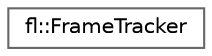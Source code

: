 digraph "Graphical Class Hierarchy"
{
 // LATEX_PDF_SIZE
  bgcolor="transparent";
  edge [fontname=Helvetica,fontsize=10,labelfontname=Helvetica,labelfontsize=10];
  node [fontname=Helvetica,fontsize=10,shape=box,height=0.2,width=0.4];
  rankdir="LR";
  Node0 [id="Node000000",label="fl::FrameTracker",height=0.2,width=0.4,color="grey40", fillcolor="white", style="filled",URL="$d4/da0/classfl_1_1_frame_tracker.html",tooltip=" "];
}
